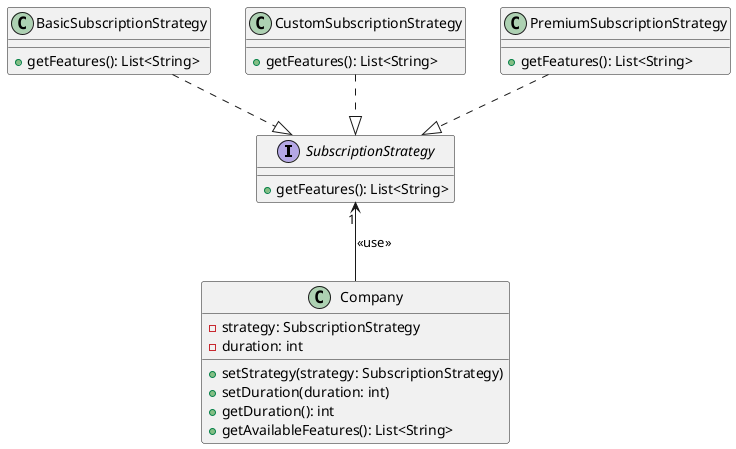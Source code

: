 @startuml suscripciones

' Patrón de diseño: Strategy

skinparam style strict

interface SubscriptionStrategy {
    + getFeatures(): List<String>
}

class BasicSubscriptionStrategy {
    + getFeatures(): List<String>
}

class CustomSubscriptionStrategy {
    + getFeatures(): List<String>
}

class PremiumSubscriptionStrategy {
    + getFeatures(): List<String>
}

class Company {
    - strategy: SubscriptionStrategy
    - duration: int
    + setStrategy(strategy: SubscriptionStrategy)
    + setDuration(duration: int)
    + getDuration(): int
    + getAvailableFeatures(): List<String>
}

Company -up-> "1" SubscriptionStrategy: <<use>>

BasicSubscriptionStrategy ..|> SubscriptionStrategy
CustomSubscriptionStrategy ..|> SubscriptionStrategy
PremiumSubscriptionStrategy ..|> SubscriptionStrategy


@enduml